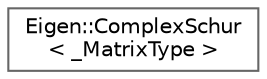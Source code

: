 digraph "类继承关系图"
{
 // LATEX_PDF_SIZE
  bgcolor="transparent";
  edge [fontname=Helvetica,fontsize=10,labelfontname=Helvetica,labelfontsize=10];
  node [fontname=Helvetica,fontsize=10,shape=box,height=0.2,width=0.4];
  rankdir="LR";
  Node0 [id="Node000000",label="Eigen::ComplexSchur\l\< _MatrixType \>",height=0.2,width=0.4,color="grey40", fillcolor="white", style="filled",URL="$class_eigen_1_1_complex_schur.html",tooltip="Performs a complex Schur decomposition of a real or complex square matrix"];
}
